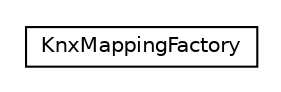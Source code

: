 #!/usr/local/bin/dot
#
# Class diagram 
# Generated by UMLGraph version R5_6-24-gf6e263 (http://www.umlgraph.org/)
#

digraph G {
	edge [fontname="Helvetica",fontsize=10,labelfontname="Helvetica",labelfontsize=10];
	node [fontname="Helvetica",fontsize=10,shape=plaintext];
	nodesep=0.25;
	ranksep=0.5;
	// org.universAAL.lddi.lib.activityhub.knxmapping.KnxMappingFactory
	c757140 [label=<<table title="org.universAAL.lddi.lib.activityhub.knxmapping.KnxMappingFactory" border="0" cellborder="1" cellspacing="0" cellpadding="2" port="p" href="./KnxMappingFactory.html">
		<tr><td><table border="0" cellspacing="0" cellpadding="1">
<tr><td align="center" balign="center"> KnxMappingFactory </td></tr>
		</table></td></tr>
		</table>>, URL="./KnxMappingFactory.html", fontname="Helvetica", fontcolor="black", fontsize=10.0];
}

